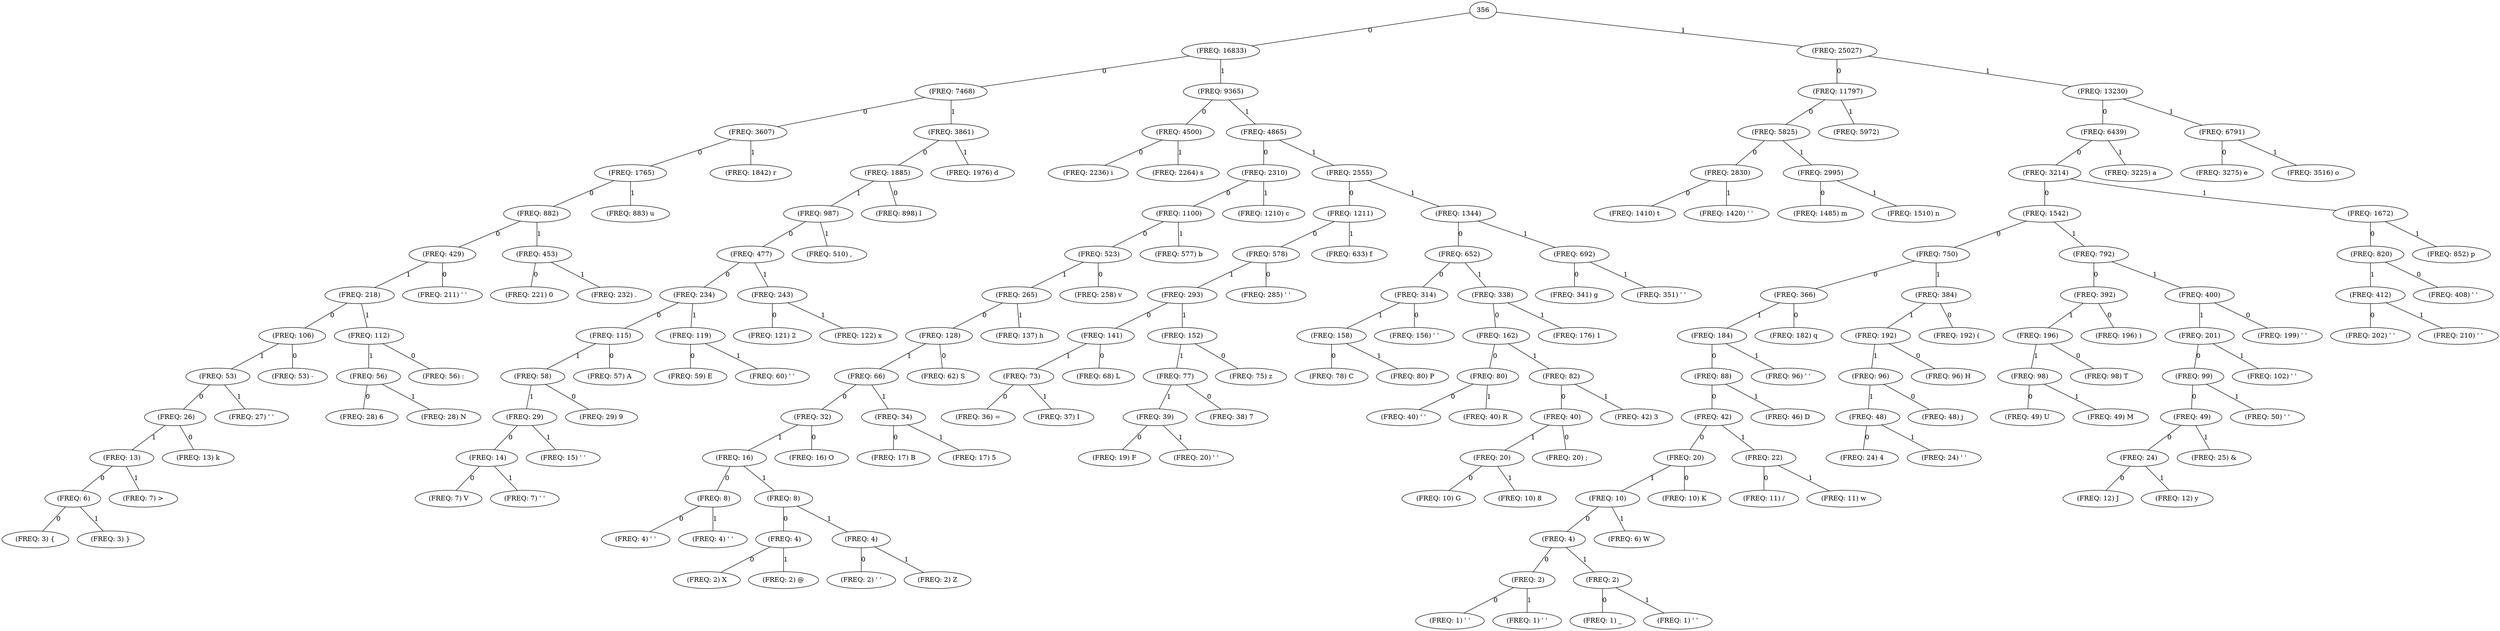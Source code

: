 graph grafo_2 {
	257 -- 87 [label = 0];
	87 [ label = " (FREQ: 1) ' ' "];
	257 -- 88 [label = 1];
	88 [ label = " (FREQ: 1) ' ' "];
	258 -- 99 [label = 0];
	99 [ label = " (FREQ: 1) _ "];
	258 -- 100 [label = 1];
	100 [ label = " (FREQ: 1) ' ' "];
	259 -- 97 [label = 0];
	97 [ label = " (FREQ: 2) X "];
	259 -- 98 [label = 1];
	98 [ label = " (FREQ: 2) @ "];
	260 -- 29 [label = 0];
	29 [ label = " (FREQ: 2) ' ' "];
	260 -- 81 [label = 1];
	81 [ label = " (FREQ: 2) Z "];
	261 -- 257 [label = 0];
	257 [ label = " (FREQ: 2)"];
	261 -- 258 [label = 1];
	258 [ label = " (FREQ: 2) "];
	262 -- 94 [label = 0];
	94 [ label = " (FREQ: 3) { "];
	262 -- 95 [label = 1];
	95 [ label = " (FREQ: 3) } "];
	263 -- 35 [label = 0];
	35 [ label = " (FREQ: 4) ' ' "];
	263 -- 22 [label = 1];
	22 [ label = " (FREQ: 4) ' ' "];
	264 -- 259 [label = 0];
	259 [ label = " (FREQ: 4)"];
	264 -- 260 [label = 1];
	260 [ label = " (FREQ: 4) "];
	265 -- 261 [label = 0];
	261 [ label = " (FREQ: 4)"];
	265 -- 64 [label = 1];
	64 [ label = " (FREQ: 6) W "];
	266 -- 262 [label = 0];
	262 [ label = " (FREQ: 6)"];
	266 -- 32 [label = 1];
	32 [ label = " (FREQ: 7) > "];
	267 -- 20 [label = 0];
	20 [ label = " (FREQ: 7) V "];
	267 -- 91 [label = 1];
	91 [ label = " (FREQ: 7) ' ' "];
	268 -- 263 [label = 0];
	263 [ label = " (FREQ: 8)"];
	268 -- 264 [label = 1];
	264 [ label = " (FREQ: 8) "];
	269 -- 80 [label = 0];
	80 [ label = " (FREQ: 10) G "];
	269 -- 73 [label = 1];
	73 [ label = " (FREQ: 10) 8 "];
	270 -- 89 [label = 0];
	89 [ label = " (FREQ: 10) K "];
	270 -- 265 [label = 1];
	265 [ label = " (FREQ: 10) "];
	271 -- 96 [label = 0];
	96 [ label = " (FREQ: 11) / "];
	271 -- 90 [label = 1];
	90 [ label = " (FREQ: 11) w "];
	272 -- 79 [label = 0];
	79 [ label = " (FREQ: 12) J "];
	272 -- 63 [label = 1];
	63 [ label = " (FREQ: 12) y "];
	273 -- 65 [label = 0];
	65 [ label = " (FREQ: 13) k "];
	273 -- 266 [label = 1];
	266 [ label = " (FREQ: 13) "];
	274 -- 267 [label = 0];
	267 [ label = " (FREQ: 14)"];
	274 -- 78 [label = 1];
	78 [ label = " (FREQ: 15) ' ' "];
	275 -- 76 [label = 0];
	76 [ label = " (FREQ: 16) O "];
	275 -- 268 [label = 1];
	268 [ label = " (FREQ: 16) "];
	276 -- 62 [label = 0];
	62 [ label = " (FREQ: 17) B "];
	276 -- 61 [label = 1];
	61 [ label = " (FREQ: 17) 5 "];
	277 -- 66 [label = 0];
	66 [ label = " (FREQ: 19) F "];
	277 -- 75 [label = 1];
	75 [ label = " (FREQ: 20) ' ' "];
	278 -- 85 [label = 0];
	85 [ label = " (FREQ: 20) ; "];
	278 -- 269 [label = 1];
	269 [ label = " (FREQ: 20) "];
	279 -- 270 [label = 0];
	270 [ label = " (FREQ: 20)"];
	279 -- 271 [label = 1];
	271 [ label = " (FREQ: 22) "];
	280 -- 72 [label = 0];
	72 [ label = " (FREQ: 24) 4 "];
	280 -- 67 [label = 1];
	67 [ label = " (FREQ: 24) ' ' "];
	281 -- 272 [label = 0];
	272 [ label = " (FREQ: 24)"];
	281 -- 82 [label = 1];
	82 [ label = " (FREQ: 25) & "];
	282 -- 273 [label = 0];
	273 [ label = " (FREQ: 26)"];
	282 -- 86 [label = 1];
	86 [ label = " (FREQ: 27) ' ' "];
	283 -- 54 [label = 0];
	54 [ label = " (FREQ: 28) 6 "];
	283 -- 43 [label = 1];
	43 [ label = " (FREQ: 28) N "];
	284 -- 60 [label = 0];
	60 [ label = " (FREQ: 29) 9 "];
	284 -- 274 [label = 1];
	274 [ label = " (FREQ: 29) "];
	285 -- 275 [label = 0];
	275 [ label = " (FREQ: 32)"];
	285 -- 276 [label = 1];
	276 [ label = " (FREQ: 34) "];
	286 -- 92 [label = 0];
	92 [ label = " (FREQ: 36) = "];
	286 -- 23 [label = 1];
	23 [ label = " (FREQ: 37) I "];
	287 -- 53 [label = 0];
	53 [ label = " (FREQ: 38) 7 "];
	287 -- 277 [label = 1];
	277 [ label = " (FREQ: 39) "];
	288 -- 77 [label = 0];
	77 [ label = " (FREQ: 40) ' ' "];
	288 -- 70 [label = 1];
	70 [ label = " (FREQ: 40) R "];
	289 -- 278 [label = 0];
	278 [ label = " (FREQ: 40)"];
	289 -- 84 [label = 1];
	84 [ label = " (FREQ: 42) 3 "];
	290 -- 279 [label = 0];
	279 [ label = " (FREQ: 42)"];
	290 -- 55 [label = 1];
	55 [ label = " (FREQ: 46) D "];
	291 -- 57 [label = 0];
	57 [ label = " (FREQ: 48) j "];
	291 -- 280 [label = 1];
	280 [ label = " (FREQ: 48) "];
	292 -- 93 [label = 0];
	93 [ label = " (FREQ: 49) U "];
	292 -- 0 [label = 1];
	0 [ label = " (FREQ: 49) M "];
	293 -- 281 [label = 0];
	281 [ label = " (FREQ: 49)"];
	293 -- 68 [label = 1];
	68 [ label = " (FREQ: 50) ' ' "];
	294 -- 69 [label = 0];
	69 [ label = " (FREQ: 53) - "];
	294 -- 282 [label = 1];
	282 [ label = " (FREQ: 53) "];
	295 -- 83 [label = 0];
	83 [ label = " (FREQ: 56) : "];
	295 -- 283 [label = 1];
	283 [ label = " (FREQ: 56) "];
	296 -- 41 [label = 0];
	41 [ label = " (FREQ: 57) A "];
	296 -- 284 [label = 1];
	284 [ label = " (FREQ: 58) "];
	297 -- 40 [label = 0];
	40 [ label = " (FREQ: 59) E "];
	297 -- 71 [label = 1];
	71 [ label = " (FREQ: 60) ' ' "];
	298 -- 25 [label = 0];
	25 [ label = " (FREQ: 62) S "];
	298 -- 285 [label = 1];
	285 [ label = " (FREQ: 66) "];
	299 -- 37 [label = 0];
	37 [ label = " (FREQ: 68) L "];
	299 -- 286 [label = 1];
	286 [ label = " (FREQ: 73) "];
	300 -- 48 [label = 0];
	48 [ label = " (FREQ: 75) z "];
	300 -- 287 [label = 1];
	287 [ label = " (FREQ: 77) "];
	301 -- 10 [label = 0];
	10 [ label = " (FREQ: 78) C "];
	301 -- 19 [label = 1];
	19 [ label = " (FREQ: 80) P "];
	302 -- 288 [label = 0];
	288 [ label = " (FREQ: 80)"];
	302 -- 289 [label = 1];
	289 [ label = " (FREQ: 82) "];
	303 -- 290 [label = 0];
	290 [ label = " (FREQ: 88)"];
	303 -- 45 [label = 1];
	45 [ label = " (FREQ: 96) ' ' "];
	304 -- 31 [label = 0];
	31 [ label = " (FREQ: 96) H "];
	304 -- 291 [label = 1];
	291 [ label = " (FREQ: 96) "];
	305 -- 58 [label = 0];
	58 [ label = " (FREQ: 98) T "];
	305 -- 292 [label = 1];
	292 [ label = " (FREQ: 98) "];
	306 -- 293 [label = 0];
	293 [ label = " (FREQ: 99)"];
	306 -- 74 [label = 1];
	74 [ label = " (FREQ: 102) ' ' "];
	307 -- 294 [label = 0];
	294 [ label = " (FREQ: 106)"];
	307 -- 295 [label = 1];
	295 [ label = " (FREQ: 112) "];
	308 -- 296 [label = 0];
	296 [ label = " (FREQ: 115)"];
	308 -- 297 [label = 1];
	297 [ label = " (FREQ: 119) "];
	309 -- 51 [label = 0];
	51 [ label = " (FREQ: 121) 2 "];
	309 -- 49 [label = 1];
	49 [ label = " (FREQ: 122) x "];
	310 -- 298 [label = 0];
	298 [ label = " (FREQ: 128)"];
	310 -- 26 [label = 1];
	26 [ label = " (FREQ: 137) h "];
	311 -- 299 [label = 0];
	299 [ label = " (FREQ: 141)"];
	311 -- 300 [label = 1];
	300 [ label = " (FREQ: 152) "];
	312 -- 36 [label = 0];
	36 [ label = " (FREQ: 156) ' ' "];
	312 -- 301 [label = 1];
	301 [ label = " (FREQ: 158) "];
	313 -- 302 [label = 0];
	302 [ label = " (FREQ: 162)"];
	313 -- 59 [label = 1];
	59 [ label = " (FREQ: 176) 1 "];
	314 -- 56 [label = 0];
	56 [ label = " (FREQ: 182) q "];
	314 -- 303 [label = 1];
	303 [ label = " (FREQ: 184) "];
	315 -- 33 [label = 0];
	33 [ label = " (FREQ: 192) ( "];
	315 -- 304 [label = 1];
	304 [ label = " (FREQ: 192) "];
	316 -- 34 [label = 0];
	34 [ label = " (FREQ: 196) ) "];
	316 -- 305 [label = 1];
	305 [ label = " (FREQ: 196) "];
	317 -- 21 [label = 0];
	21 [ label = " (FREQ: 199) ' ' "];
	317 -- 306 [label = 1];
	306 [ label = " (FREQ: 201) "];
	318 -- 44 [label = 0];
	44 [ label = " (FREQ: 202) ' ' "];
	318 -- 28 [label = 1];
	28 [ label = " (FREQ: 210) ' ' "];
	319 -- 27 [label = 0];
	27 [ label = " (FREQ: 211) ' ' "];
	319 -- 307 [label = 1];
	307 [ label = " (FREQ: 218) "];
	320 -- 52 [label = 0];
	52 [ label = " (FREQ: 221) 0 "];
	320 -- 47 [label = 1];
	47 [ label = " (FREQ: 232) . "];
	321 -- 308 [label = 0];
	308 [ label = " (FREQ: 234)"];
	321 -- 309 [label = 1];
	309 [ label = " (FREQ: 243) "];
	322 -- 46 [label = 0];
	46 [ label = " (FREQ: 258) v "];
	322 -- 310 [label = 1];
	310 [ label = " (FREQ: 265) "];
	323 -- 39 [label = 0];
	39 [ label = " (FREQ: 285) ' ' "];
	323 -- 311 [label = 1];
	311 [ label = " (FREQ: 293) "];
	324 -- 312 [label = 0];
	312 [ label = " (FREQ: 314)"];
	324 -- 313 [label = 1];
	313 [ label = " (FREQ: 338) "];
	325 -- 24 [label = 0];
	24 [ label = " (FREQ: 341) g "];
	325 -- 16 [label = 1];
	16 [ label = " (FREQ: 351) ' ' "];
	326 -- 314 [label = 0];
	314 [ label = " (FREQ: 366)"];
	326 -- 315 [label = 1];
	315 [ label = " (FREQ: 384) "];
	327 -- 316 [label = 0];
	316 [ label = " (FREQ: 392)"];
	327 -- 317 [label = 1];
	317 [ label = " (FREQ: 400) "];
	328 -- 9 [label = 0];
	9 [ label = " (FREQ: 408) ' ' "];
	328 -- 318 [label = 1];
	318 [ label = " (FREQ: 412) "];
	329 -- 319 [label = 0];
	319 [ label = " (FREQ: 429)"];
	329 -- 320 [label = 1];
	320 [ label = " (FREQ: 453) "];
	330 -- 321 [label = 0];
	321 [ label = " (FREQ: 477)"];
	330 -- 50 [label = 1];
	50 [ label = " (FREQ: 510) , "];
	331 -- 322 [label = 0];
	322 [ label = " (FREQ: 523)"];
	331 -- 30 [label = 1];
	30 [ label = " (FREQ: 577) b "];
	332 -- 323 [label = 0];
	323 [ label = " (FREQ: 578)"];
	332 -- 38 [label = 1];
	38 [ label = " (FREQ: 633) f "];
	333 -- 324 [label = 0];
	324 [ label = " (FREQ: 652)"];
	333 -- 325 [label = 1];
	325 [ label = " (FREQ: 692) "];
	334 -- 326 [label = 0];
	326 [ label = " (FREQ: 750)"];
	334 -- 327 [label = 1];
	327 [ label = " (FREQ: 792) "];
	335 -- 328 [label = 0];
	328 [ label = " (FREQ: 820)"];
	335 -- 12 [label = 1];
	12 [ label = " (FREQ: 852) p "];
	336 -- 329 [label = 0];
	329 [ label = " (FREQ: 882)"];
	336 -- 1 [label = 1];
	1 [ label = " (FREQ: 883) u "];
	337 -- 2 [label = 0];
	2 [ label = " (FREQ: 898) l "];
	337 -- 330 [label = 1];
	330 [ label = " (FREQ: 987) "];
	338 -- 331 [label = 0];
	331 [ label = " (FREQ: 1100)"];
	338 -- 18 [label = 1];
	18 [ label = " (FREQ: 1210) c "];
	339 -- 332 [label = 0];
	332 [ label = " (FREQ: 1211)"];
	339 -- 333 [label = 1];
	333 [ label = " (FREQ: 1344) "];
	340 -- 3 [label = 0];
	3 [ label = " (FREQ: 1410) t "];
	340 -- 15 [label = 1];
	15 [ label = " (FREQ: 1420) ' ' "];
	341 -- 5 [label = 0];
	5 [ label = " (FREQ: 1485) m "];
	341 -- 42 [label = 1];
	42 [ label = " (FREQ: 1510) n "];
	342 -- 334 [label = 0];
	334 [ label = " (FREQ: 1542)"];
	342 -- 335 [label = 1];
	335 [ label = " (FREQ: 1672) "];
	343 -- 336 [label = 0];
	336 [ label = " (FREQ: 1765)"];
	343 -- 13 [label = 1];
	13 [ label = " (FREQ: 1842) r "];
	344 -- 337 [label = 0];
	337 [ label = " (FREQ: 1885)"];
	344 -- 7 [label = 1];
	7 [ label = " (FREQ: 1976) d "];
	345 -- 4 [label = 0];
	4 [ label = " (FREQ: 2236) i "];
	345 -- 14 [label = 1];
	14 [ label = " (FREQ: 2264) s "];
	346 -- 338 [label = 0];
	338 [ label = " (FREQ: 2310)"];
	346 -- 339 [label = 1];
	339 [ label = " (FREQ: 2555) "];
	347 -- 340 [label = 0];
	340 [ label = " (FREQ: 2830)"];
	347 -- 341 [label = 1];
	341 [ label = " (FREQ: 2995) "];
	348 -- 342 [label = 0];
	342 [ label = " (FREQ: 3214)"];
	348 -- 8 [label = 1];
	8 [ label = " (FREQ: 3225) a "];
	349 -- 6 [label = 0];
	6 [ label = " (FREQ: 3275) e "];
	349 -- 11 [label = 1];
	11 [ label = " (FREQ: 3516) o "];
	350 -- 343 [label = 0];
	343 [ label = " (FREQ: 3607)"];
	350 -- 344 [label = 1];
	344 [ label = " (FREQ: 3861) "];
	351 -- 345 [label = 0];
	345 [ label = " (FREQ: 4500)"];
	351 -- 346 [label = 1];
	346 [ label = " (FREQ: 4865) "];
	352 -- 347 [label = 0];
	347 [ label = " (FREQ: 5825)"];
	352 -- 17 [label = 1];
	17 [ label = " (FREQ: 5972)   "];
	353 -- 348 [label = 0];
	348 [ label = " (FREQ: 6439)"];
	353 -- 349 [label = 1];
	349 [ label = " (FREQ: 6791) "];
	354 -- 350 [label = 0];
	350 [ label = " (FREQ: 7468)"];
	354 -- 351 [label = 1];
	351 [ label = " (FREQ: 9365) "];
	355 -- 352 [label = 0];
	352 [ label = " (FREQ: 11797)"];
	355 -- 353 [label = 1];
	353 [ label = " (FREQ: 13230) "];
	356 -- 354 [label = 0];
	354 [ label = " (FREQ: 16833)"];
	356 -- 355 [label = 1];
	355 [ label = " (FREQ: 25027) "];
}

